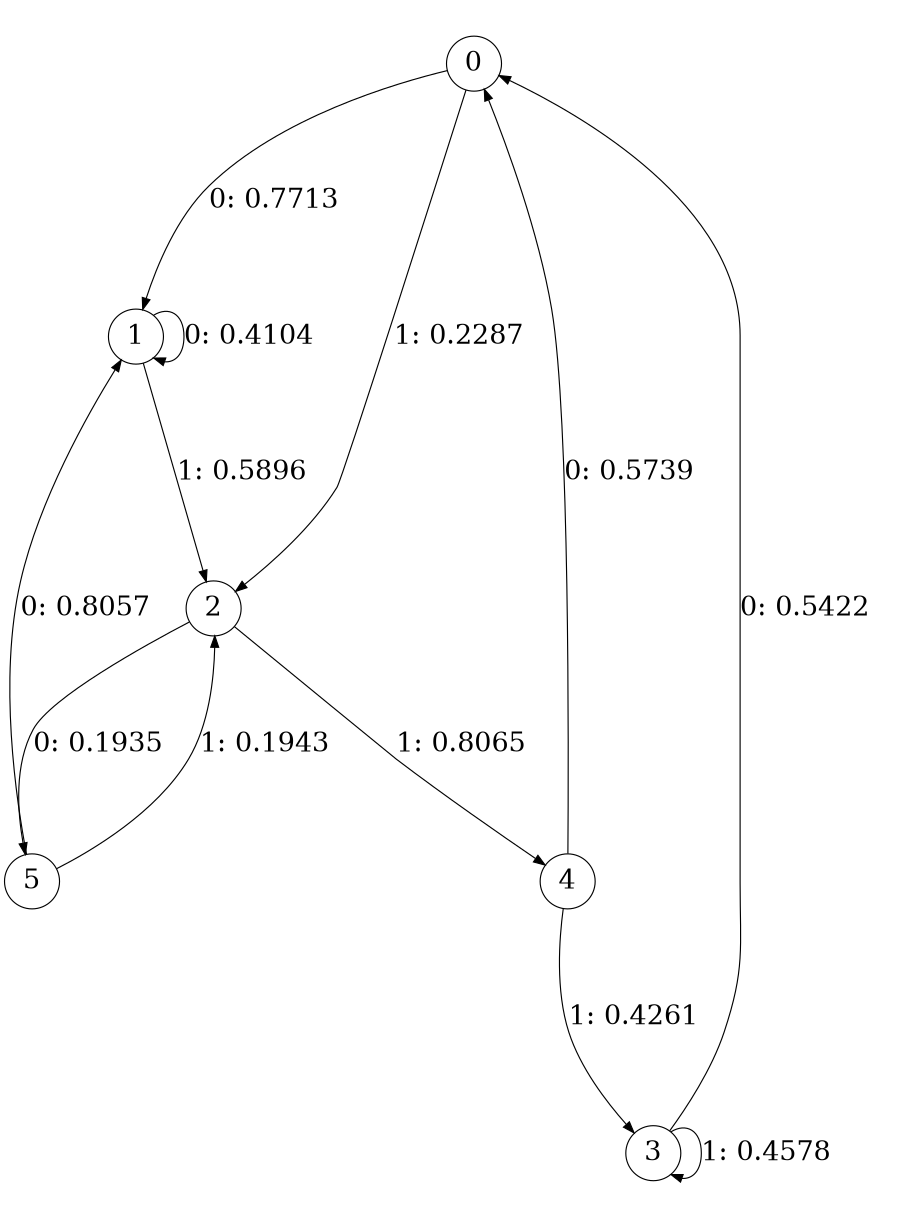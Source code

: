 digraph "ch33randomL3" {
size = "6,8.5";
ratio = "fill";
node [shape = circle];
node [fontsize = 24];
edge [fontsize = 24];
0 -> 1 [label = "0: 0.7713   "];
0 -> 2 [label = "1: 0.2287   "];
1 -> 1 [label = "0: 0.4104   "];
1 -> 2 [label = "1: 0.5896   "];
2 -> 5 [label = "0: 0.1935   "];
2 -> 4 [label = "1: 0.8065   "];
3 -> 0 [label = "0: 0.5422   "];
3 -> 3 [label = "1: 0.4578   "];
4 -> 0 [label = "0: 0.5739   "];
4 -> 3 [label = "1: 0.4261   "];
5 -> 1 [label = "0: 0.8057   "];
5 -> 2 [label = "1: 0.1943   "];
}